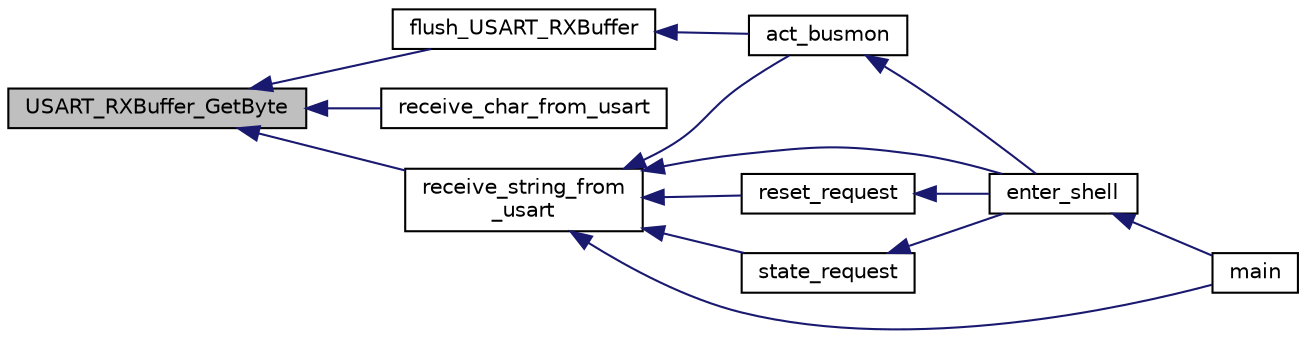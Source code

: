 digraph "USART_RXBuffer_GetByte"
{
  edge [fontname="Helvetica",fontsize="10",labelfontname="Helvetica",labelfontsize="10"];
  node [fontname="Helvetica",fontsize="10",shape=record];
  rankdir="LR";
  Node15 [label="USART_RXBuffer_GetByte",height=0.2,width=0.4,color="black", fillcolor="grey75", style="filled", fontcolor="black"];
  Node15 -> Node16 [dir="back",color="midnightblue",fontsize="10",style="solid",fontname="Helvetica"];
  Node16 [label="flush_USART_RXBuffer",height=0.2,width=0.4,color="black", fillcolor="white", style="filled",URL="$_u_a_r_t_8h.html#a6c34e7e2146aab25f22bf042eae221ac",tooltip="This Method flushs the RX Buffer. "];
  Node16 -> Node17 [dir="back",color="midnightblue",fontsize="10",style="solid",fontname="Helvetica"];
  Node17 [label="act_busmon",height=0.2,width=0.4,color="black", fillcolor="white", style="filled",URL="$shell_8h.html#ad95c9c45c97cc744ca49a98494bf9465",tooltip="Shell-Function for the U_ActivateBusmon-Service. "];
  Node17 -> Node18 [dir="back",color="midnightblue",fontsize="10",style="solid",fontname="Helvetica"];
  Node18 [label="enter_shell",height=0.2,width=0.4,color="black", fillcolor="white", style="filled",URL="$shell_8h.html#a3197713442e02b97406567e4a11e193f",tooltip="Enter the \"Shell\". "];
  Node18 -> Node19 [dir="back",color="midnightblue",fontsize="10",style="solid",fontname="Helvetica"];
  Node19 [label="main",height=0.2,width=0.4,color="black", fillcolor="white", style="filled",URL="$main_8c.html#a840291bc02cba5474a4cb46a9b9566fe",tooltip="This is the main-Function. "];
  Node15 -> Node20 [dir="back",color="midnightblue",fontsize="10",style="solid",fontname="Helvetica"];
  Node20 [label="receive_char_from_usart",height=0.2,width=0.4,color="black", fillcolor="white", style="filled",URL="$_u_a_r_t_8h.html#a1937cef99bb4eb8ca37fd7b128750c1b",tooltip="This Method waits till one char is in the given USART-Buffer - No Timeout, Blocks!!!!. "];
  Node15 -> Node21 [dir="back",color="midnightblue",fontsize="10",style="solid",fontname="Helvetica"];
  Node21 [label="receive_string_from\l_usart",height=0.2,width=0.4,color="black", fillcolor="white", style="filled",URL="$_u_a_r_t_8h.html#a6a0a1c62a63f3388c9d22c87a069ebe7",tooltip="This Method reads out the data of the RingBuffer and returns a string. "];
  Node21 -> Node17 [dir="back",color="midnightblue",fontsize="10",style="solid",fontname="Helvetica"];
  Node21 -> Node18 [dir="back",color="midnightblue",fontsize="10",style="solid",fontname="Helvetica"];
  Node21 -> Node19 [dir="back",color="midnightblue",fontsize="10",style="solid",fontname="Helvetica"];
  Node21 -> Node22 [dir="back",color="midnightblue",fontsize="10",style="solid",fontname="Helvetica"];
  Node22 [label="reset_request",height=0.2,width=0.4,color="black", fillcolor="white", style="filled",URL="$shell_8h.html#ab8aa91cc93dc57699d69cf98e7244d64",tooltip="Shell-Function for the U_reset.request-Service. "];
  Node22 -> Node18 [dir="back",color="midnightblue",fontsize="10",style="solid",fontname="Helvetica"];
  Node21 -> Node23 [dir="back",color="midnightblue",fontsize="10",style="solid",fontname="Helvetica"];
  Node23 [label="state_request",height=0.2,width=0.4,color="black", fillcolor="white", style="filled",URL="$shell_8h.html#a7e7bbbb940671ab75e317fb9e82e956d",tooltip="Shell-Function for the U_state.request-Service. "];
  Node23 -> Node18 [dir="back",color="midnightblue",fontsize="10",style="solid",fontname="Helvetica"];
}

